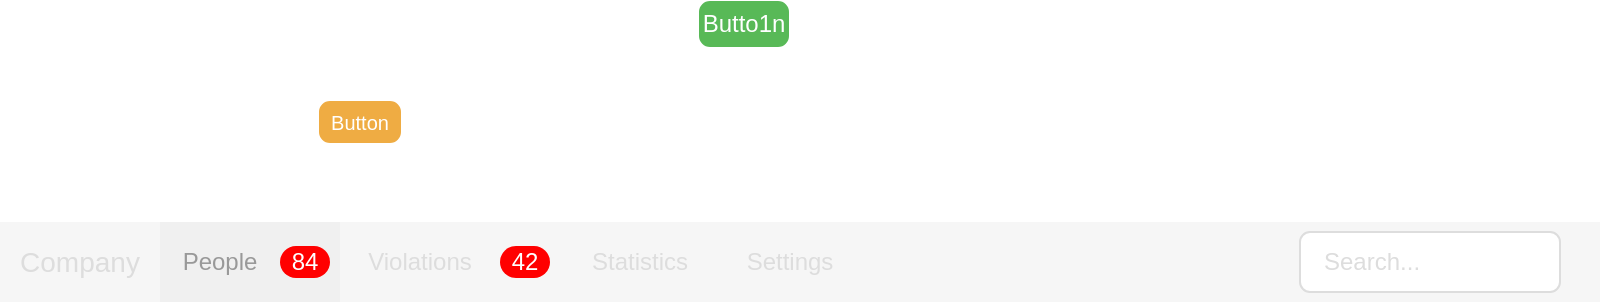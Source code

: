 <mxfile version="12.8.1" type="github">
  <diagram id="CW0p7WiFrydF8Jk8Qocr" name="Page-1">
    <mxGraphModel dx="868" dy="482" grid="1" gridSize="10" guides="1" tooltips="1" connect="1" arrows="1" fold="1" page="1" pageScale="1" pageWidth="827" pageHeight="1169" math="0" shadow="0">
      <root>
        <mxCell id="0" />
        <mxCell id="1" parent="0" />
        <mxCell id="jJYreHR91D1VgH12iPGv-1" value="" style="html=1;shadow=0;dashed=0;shape=mxgraph.bootstrap.rect;fillColor=#f6f6f6;strokeColor=none;whiteSpace=wrap;" vertex="1" parent="1">
          <mxGeometry x="10" y="230" width="800" height="40" as="geometry" />
        </mxCell>
        <mxCell id="jJYreHR91D1VgH12iPGv-2" value="Company" style="html=1;shadow=0;dashed=0;fillColor=none;strokeColor=none;shape=mxgraph.bootstrap.rect;fontColor=#dddddd;fontSize=14;whiteSpace=wrap;" vertex="1" parent="jJYreHR91D1VgH12iPGv-1">
          <mxGeometry width="80" height="40" as="geometry" />
        </mxCell>
        <mxCell id="jJYreHR91D1VgH12iPGv-3" value="People" style="html=1;shadow=0;dashed=0;shape=mxgraph.bootstrap.rect;fillColor=#f0f0f0;strokeColor=none;fontColor=#999999;spacingRight=30;whiteSpace=wrap;" vertex="1" parent="jJYreHR91D1VgH12iPGv-1">
          <mxGeometry x="80" width="90" height="40" as="geometry" />
        </mxCell>
        <mxCell id="jJYreHR91D1VgH12iPGv-4" value="84" style="html=1;shadow=0;dashed=0;shape=mxgraph.bootstrap.rrect;rSize=8;fillColor=#ff0000;strokeColor=none;fontColor=#ffffff;whiteSpace=wrap;" vertex="1" parent="jJYreHR91D1VgH12iPGv-3">
          <mxGeometry x="1" y="0.5" width="25" height="16" relative="1" as="geometry">
            <mxPoint x="-30" y="-8" as="offset" />
          </mxGeometry>
        </mxCell>
        <mxCell id="jJYreHR91D1VgH12iPGv-5" value="Violations" style="html=1;shadow=0;dashed=0;fillColor=none;strokeColor=none;shape=mxgraph.bootstrap.rect;fontColor=#dddddd;spacingRight=30;whiteSpace=wrap;" vertex="1" parent="jJYreHR91D1VgH12iPGv-1">
          <mxGeometry x="170" width="110" height="40" as="geometry" />
        </mxCell>
        <mxCell id="jJYreHR91D1VgH12iPGv-6" value="42" style="html=1;shadow=0;dashed=0;shape=mxgraph.bootstrap.rrect;rSize=8;fillColor=#ff0000;strokeColor=none;fontColor=#ffffff;whiteSpace=wrap;" vertex="1" parent="jJYreHR91D1VgH12iPGv-5">
          <mxGeometry x="1" y="0.5" width="25" height="16" relative="1" as="geometry">
            <mxPoint x="-30" y="-8" as="offset" />
          </mxGeometry>
        </mxCell>
        <mxCell id="jJYreHR91D1VgH12iPGv-7" value="Statistics" style="html=1;shadow=0;dashed=0;fillColor=none;strokeColor=none;shape=mxgraph.bootstrap.rect;fontColor=#dddddd;whiteSpace=wrap;" vertex="1" parent="jJYreHR91D1VgH12iPGv-1">
          <mxGeometry x="280" width="80" height="40" as="geometry" />
        </mxCell>
        <mxCell id="jJYreHR91D1VgH12iPGv-8" value="Settings" style="html=1;shadow=0;dashed=0;fillColor=none;strokeColor=none;shape=mxgraph.bootstrap.rect;fontColor=#dddddd;whiteSpace=wrap;" vertex="1" parent="jJYreHR91D1VgH12iPGv-1">
          <mxGeometry x="360" width="70" height="40" as="geometry" />
        </mxCell>
        <mxCell id="jJYreHR91D1VgH12iPGv-9" value="Search..." style="html=1;shadow=0;dashed=0;shape=mxgraph.bootstrap.rrect;rSize=5;fillColor=#ffffff;strokeColor=#dddddd;fontColor=#dddddd;align=left;spacingLeft=10;whiteSpace=wrap;" vertex="1" parent="jJYreHR91D1VgH12iPGv-1">
          <mxGeometry x="650" y="5" width="130" height="30" as="geometry" />
        </mxCell>
        <mxCell id="jJYreHR91D1VgH12iPGv-10" value="Button" style="html=1;shadow=0;dashed=0;shape=mxgraph.bootstrap.rrect;rSize=5;fillColor=#EFAC43;align=center;strokeColor=#EFAC43;fontColor=#ffffff;fontSize=10;whiteSpace=wrap;" vertex="1" parent="1">
          <mxGeometry x="170" y="170" width="40" height="20" as="geometry" />
        </mxCell>
        <mxCell id="jJYreHR91D1VgH12iPGv-11" value="Butto1n" style="html=1;shadow=0;dashed=0;shape=mxgraph.bootstrap.rrect;rSize=5;fillColor=#58B957;align=center;strokeColor=#58B957;fontColor=#ffffff;fontSize=12;whiteSpace=wrap;" vertex="1" parent="1">
          <mxGeometry x="360" y="120" width="44" height="22" as="geometry" />
        </mxCell>
      </root>
    </mxGraphModel>
  </diagram>
</mxfile>
